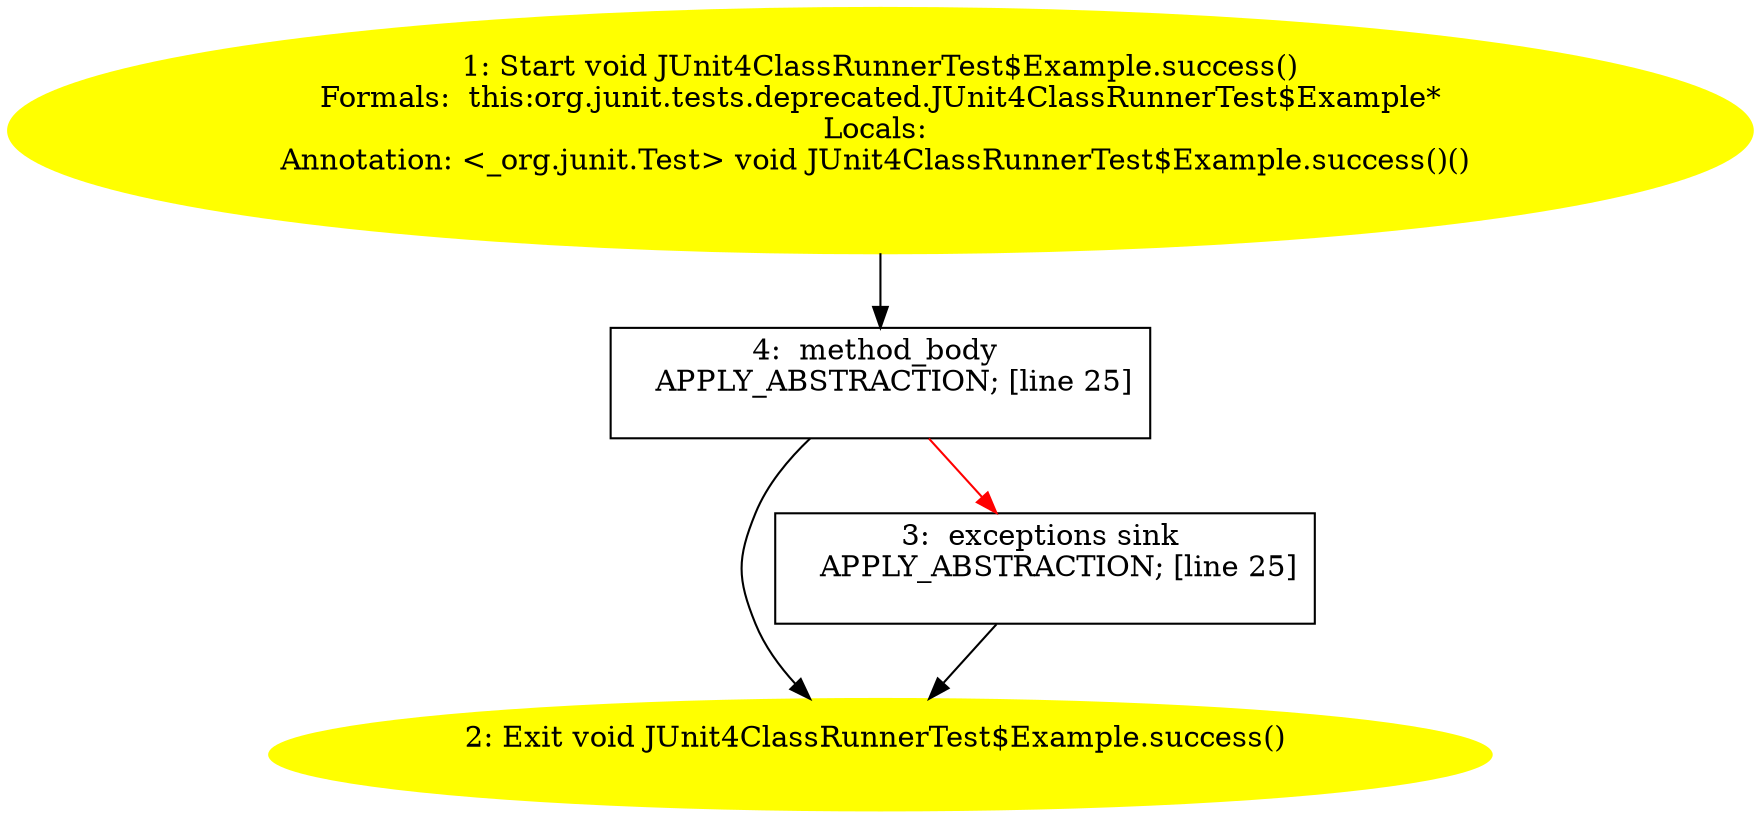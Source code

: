 /* @generated */
digraph cfg {
"org.junit.tests.deprecated.JUnit4ClassRunnerTest$Example.success():void.6b8d562b75f87af3b0a56c9779f57663_1" [label="1: Start void JUnit4ClassRunnerTest$Example.success()\nFormals:  this:org.junit.tests.deprecated.JUnit4ClassRunnerTest$Example*\nLocals: \nAnnotation: <_org.junit.Test> void JUnit4ClassRunnerTest$Example.success()() \n  " color=yellow style=filled]
	

	 "org.junit.tests.deprecated.JUnit4ClassRunnerTest$Example.success():void.6b8d562b75f87af3b0a56c9779f57663_1" -> "org.junit.tests.deprecated.JUnit4ClassRunnerTest$Example.success():void.6b8d562b75f87af3b0a56c9779f57663_4" ;
"org.junit.tests.deprecated.JUnit4ClassRunnerTest$Example.success():void.6b8d562b75f87af3b0a56c9779f57663_2" [label="2: Exit void JUnit4ClassRunnerTest$Example.success() \n  " color=yellow style=filled]
	

"org.junit.tests.deprecated.JUnit4ClassRunnerTest$Example.success():void.6b8d562b75f87af3b0a56c9779f57663_3" [label="3:  exceptions sink \n   APPLY_ABSTRACTION; [line 25]\n " shape="box"]
	

	 "org.junit.tests.deprecated.JUnit4ClassRunnerTest$Example.success():void.6b8d562b75f87af3b0a56c9779f57663_3" -> "org.junit.tests.deprecated.JUnit4ClassRunnerTest$Example.success():void.6b8d562b75f87af3b0a56c9779f57663_2" ;
"org.junit.tests.deprecated.JUnit4ClassRunnerTest$Example.success():void.6b8d562b75f87af3b0a56c9779f57663_4" [label="4:  method_body \n   APPLY_ABSTRACTION; [line 25]\n " shape="box"]
	

	 "org.junit.tests.deprecated.JUnit4ClassRunnerTest$Example.success():void.6b8d562b75f87af3b0a56c9779f57663_4" -> "org.junit.tests.deprecated.JUnit4ClassRunnerTest$Example.success():void.6b8d562b75f87af3b0a56c9779f57663_2" ;
	 "org.junit.tests.deprecated.JUnit4ClassRunnerTest$Example.success():void.6b8d562b75f87af3b0a56c9779f57663_4" -> "org.junit.tests.deprecated.JUnit4ClassRunnerTest$Example.success():void.6b8d562b75f87af3b0a56c9779f57663_3" [color="red" ];
}
